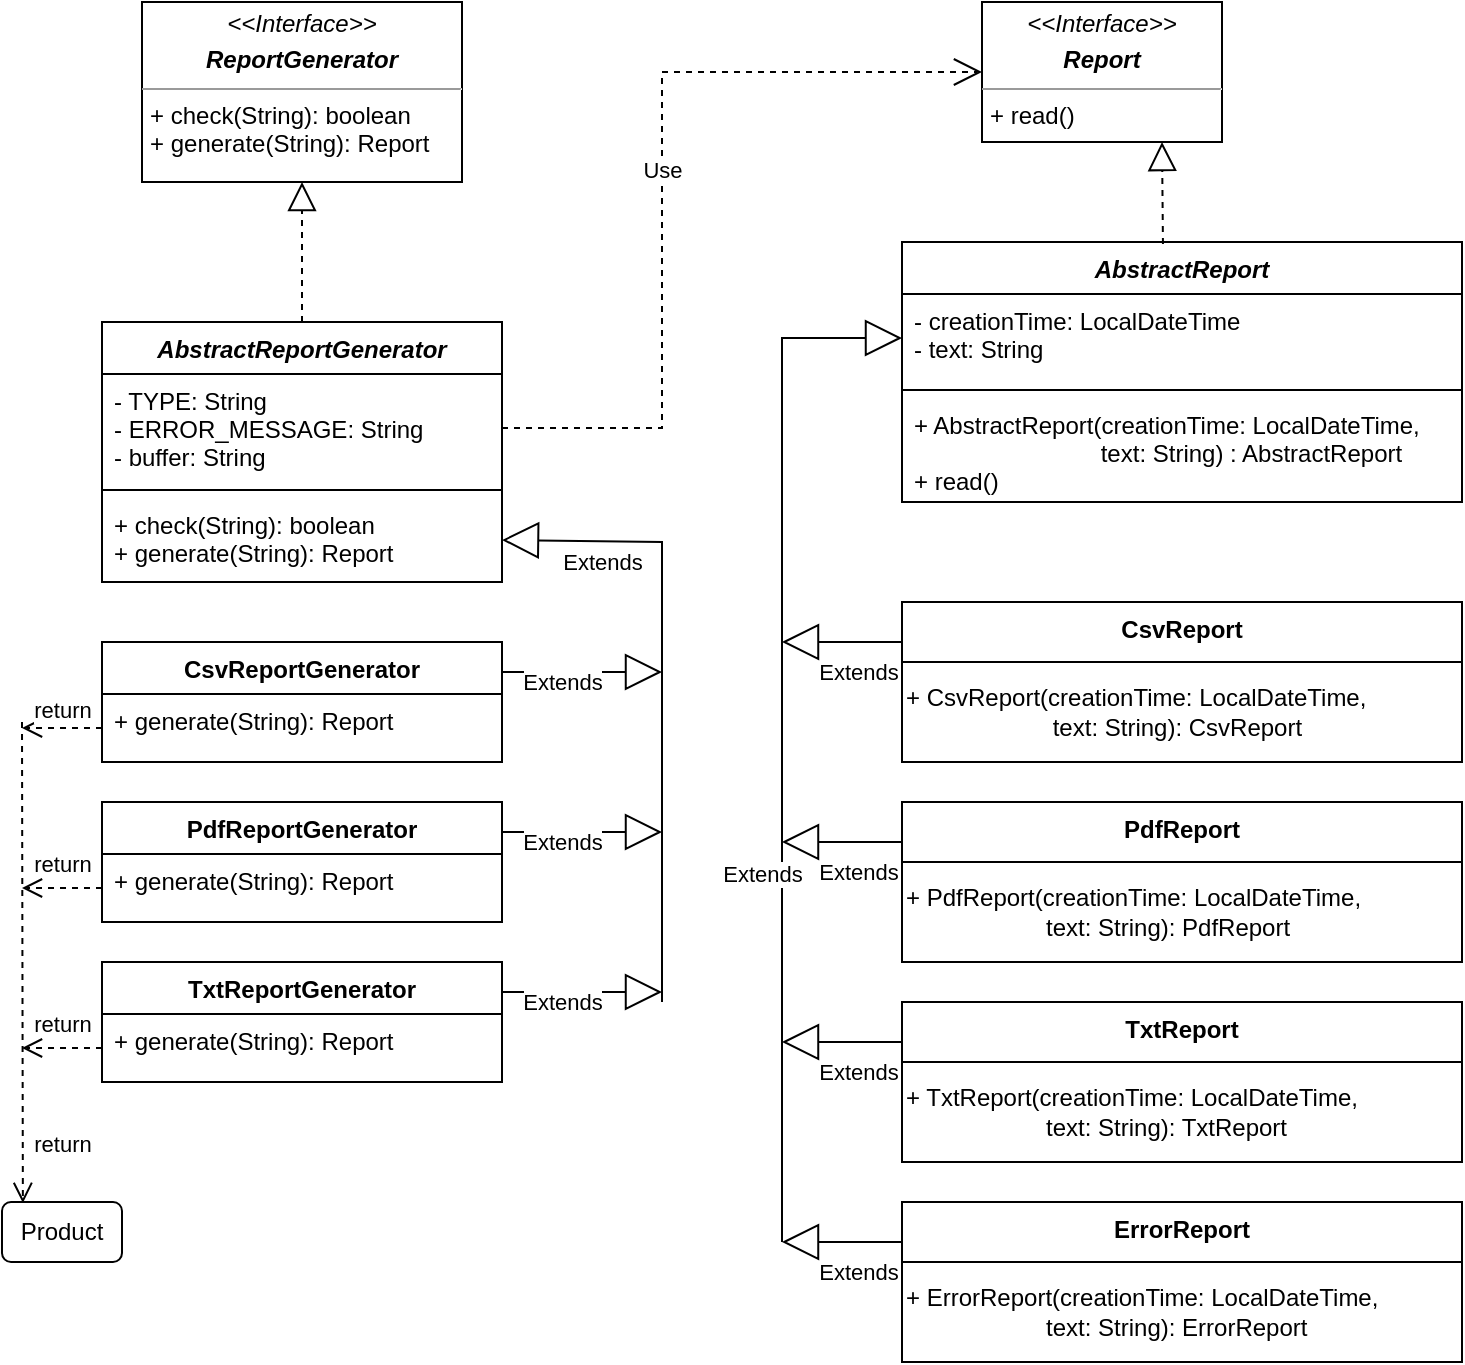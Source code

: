 <mxfile version="20.5.3" type="embed"><diagram id="23iRSUPoRavnBvh4doch" name="Page-1"><mxGraphModel dx="541" dy="700" grid="1" gridSize="10" guides="1" tooltips="1" connect="1" arrows="1" fold="1" page="1" pageScale="1" pageWidth="827" pageHeight="1169" math="0" shadow="0"><root><mxCell id="0"/><mxCell id="1" parent="0"/><mxCell id="55" value="TxtReport" style="swimlane;fontStyle=1;align=center;verticalAlign=top;childLayout=stackLayout;horizontal=1;startSize=30;horizontalStack=0;resizeParent=1;resizeParentMax=0;resizeLast=0;collapsible=1;marginBottom=0;strokeColor=default;swimlaneLine=0;" parent="1" vertex="1"><mxGeometry x="520" y="540" width="280" height="80" as="geometry"/></mxCell><mxCell id="56" value="+ TxtReport(creationTime: LocalDateTime,&lt;br&gt;&lt;span style=&quot;white-space: pre;&quot;&gt;&#9;&lt;/span&gt;&lt;span style=&quot;white-space: pre;&quot;&gt;&#9;&lt;/span&gt;&amp;nbsp; &amp;nbsp; &amp;nbsp;text: String): TxtReport" style="rounded=0;whiteSpace=wrap;html=1;strokeColor=default;align=left;" parent="55" vertex="1"><mxGeometry y="30" width="280" height="50" as="geometry"/></mxCell><mxCell id="2" value="&lt;p style=&quot;margin:0px;margin-top:4px;text-align:center;&quot;&gt;&lt;i&gt;&amp;lt;&amp;lt;Interface&amp;gt;&amp;gt;&lt;/i&gt;&lt;/p&gt;&lt;p style=&quot;margin:0px;margin-top:4px;text-align:center;&quot;&gt;&lt;i&gt;&lt;b&gt;Report&lt;/b&gt;&lt;/i&gt;&lt;/p&gt;&lt;hr size=&quot;1&quot;&gt;&lt;p style=&quot;margin:0px;margin-left:4px;&quot;&gt;+ read()&lt;/p&gt;" style="verticalAlign=top;align=left;overflow=fill;fontSize=12;fontFamily=Helvetica;html=1;" parent="1" vertex="1"><mxGeometry x="560" y="40" width="120" height="70" as="geometry"/></mxCell><mxCell id="3" value="AbstractReport" style="swimlane;fontStyle=3;align=center;verticalAlign=top;childLayout=stackLayout;horizontal=1;startSize=26;horizontalStack=0;resizeParent=1;resizeParentMax=0;resizeLast=0;collapsible=1;marginBottom=0;" parent="1" vertex="1"><mxGeometry x="520" y="160" width="280" height="130" as="geometry"/></mxCell><mxCell id="4" value="- creationTime: LocalDateTime&#10;- text: String" style="text;strokeColor=none;fillColor=none;align=left;verticalAlign=top;spacingLeft=4;spacingRight=4;overflow=hidden;rotatable=0;points=[[0,0.5],[1,0.5]];portConstraint=eastwest;fontColor=default;labelBackgroundColor=none;labelBorderColor=none;" parent="3" vertex="1"><mxGeometry y="26" width="280" height="44" as="geometry"/></mxCell><mxCell id="5" value="" style="line;strokeWidth=1;fillColor=none;align=left;verticalAlign=middle;spacingTop=-1;spacingLeft=3;spacingRight=3;rotatable=0;labelPosition=right;points=[];portConstraint=eastwest;strokeColor=inherit;" parent="3" vertex="1"><mxGeometry y="70" width="280" height="8" as="geometry"/></mxCell><mxCell id="6" value="+ AbstractReport(creationTime: LocalDateTime,&#10;                            text: String) : AbstractReport&#10;+ read()" style="text;strokeColor=none;fillColor=none;align=left;verticalAlign=top;spacingLeft=4;spacingRight=4;overflow=hidden;rotatable=0;points=[[0,0.5],[1,0.5]];portConstraint=eastwest;" parent="3" vertex="1"><mxGeometry y="78" width="280" height="52" as="geometry"/></mxCell><mxCell id="12" value="CsvReport" style="swimlane;fontStyle=1;align=center;verticalAlign=top;childLayout=stackLayout;horizontal=1;startSize=30;horizontalStack=0;resizeParent=1;resizeParentMax=0;resizeLast=0;collapsible=1;marginBottom=0;strokeColor=default;swimlaneLine=0;" parent="1" vertex="1"><mxGeometry x="520" y="340" width="280" height="80" as="geometry"/></mxCell><mxCell id="52" value="+ CsvReport(creationTime: LocalDateTime,&lt;br&gt;&lt;span style=&quot;white-space: pre;&quot;&gt;&#9;&lt;/span&gt;&lt;span style=&quot;white-space: pre;&quot;&gt;&#9;&lt;/span&gt;&amp;nbsp; &amp;nbsp; &amp;nbsp; text: String): CsvReport" style="rounded=0;whiteSpace=wrap;html=1;strokeColor=default;align=left;" parent="12" vertex="1"><mxGeometry y="30" width="280" height="50" as="geometry"/></mxCell><mxCell id="13" value="" style="endArrow=block;dashed=1;endFill=0;endSize=12;html=1;rounded=0;exitX=0.466;exitY=0.008;exitDx=0;exitDy=0;entryX=0.75;entryY=1;entryDx=0;entryDy=0;exitPerimeter=0;" parent="1" source="3" target="2" edge="1"><mxGeometry width="160" relative="1" as="geometry"><mxPoint x="450" y="20" as="sourcePoint"/><mxPoint x="640" y="130" as="targetPoint"/></mxGeometry></mxCell><mxCell id="14" value="Extends" style="endArrow=block;endSize=16;endFill=0;html=1;rounded=0;entryX=0;entryY=0.5;entryDx=0;entryDy=0;" parent="1" target="4" edge="1"><mxGeometry x="-0.281" y="10" width="160" relative="1" as="geometry"><mxPoint x="460" y="660" as="sourcePoint"/><mxPoint x="620" y="270" as="targetPoint"/><Array as="points"><mxPoint x="460" y="208"/></Array><mxPoint as="offset"/></mxGeometry></mxCell><mxCell id="15" value="Extends" style="endArrow=block;endSize=16;endFill=0;html=1;rounded=0;exitX=0;exitY=0.25;exitDx=0;exitDy=0;" parent="1" source="12" edge="1"><mxGeometry x="-0.25" y="15" width="160" relative="1" as="geometry"><mxPoint x="510" y="410" as="sourcePoint"/><mxPoint x="460" y="360" as="targetPoint"/><mxPoint as="offset"/></mxGeometry></mxCell><mxCell id="16" value="Extends" style="endArrow=block;endSize=16;endFill=0;html=1;rounded=0;exitX=0;exitY=0.25;exitDx=0;exitDy=0;" parent="1" source="53" edge="1"><mxGeometry x="-0.249" y="15" width="160" relative="1" as="geometry"><mxPoint x="520" y="464.86" as="sourcePoint"/><mxPoint x="460" y="460" as="targetPoint"/><mxPoint as="offset"/></mxGeometry></mxCell><mxCell id="17" value="Extends" style="endArrow=block;endSize=16;endFill=0;html=1;rounded=0;exitX=0;exitY=0.25;exitDx=0;exitDy=0;" parent="1" source="55" edge="1"><mxGeometry x="-0.249" y="15" width="160" relative="1" as="geometry"><mxPoint x="520" y="514.86" as="sourcePoint"/><mxPoint x="460" y="560" as="targetPoint"/><mxPoint as="offset"/></mxGeometry></mxCell><mxCell id="18" value="&lt;p style=&quot;margin:0px;margin-top:4px;text-align:center;&quot;&gt;&lt;i&gt;&amp;lt;&amp;lt;Interface&amp;gt;&amp;gt;&lt;/i&gt;&lt;/p&gt;&lt;p style=&quot;margin:0px;margin-top:4px;text-align:center;&quot;&gt;&lt;i&gt;&lt;b&gt;ReportGenerator&lt;/b&gt;&lt;/i&gt;&lt;/p&gt;&lt;hr size=&quot;1&quot;&gt;&lt;p style=&quot;margin:0px;margin-left:4px;&quot;&gt;+ check(String): boolean&lt;br&gt;+ generate(String): Report&lt;/p&gt;" style="verticalAlign=top;align=left;overflow=fill;fontSize=12;fontFamily=Helvetica;html=1;" parent="1" vertex="1"><mxGeometry x="140" y="40" width="160" height="90" as="geometry"/></mxCell><mxCell id="19" value="AbstractReportGenerator" style="swimlane;fontStyle=3;align=center;verticalAlign=top;childLayout=stackLayout;horizontal=1;startSize=26;horizontalStack=0;resizeParent=1;resizeParentMax=0;resizeLast=0;collapsible=1;marginBottom=0;" parent="1" vertex="1"><mxGeometry x="120" y="200" width="200" height="130" as="geometry"/></mxCell><mxCell id="20" value="- TYPE: String&#10;- ERROR_MESSAGE: String&#10;- buffer: String" style="text;strokeColor=none;fillColor=none;align=left;verticalAlign=top;spacingLeft=4;spacingRight=4;overflow=hidden;rotatable=0;points=[[0,0.5],[1,0.5]];portConstraint=eastwest;fontStyle=0" parent="19" vertex="1"><mxGeometry y="26" width="200" height="54" as="geometry"/></mxCell><mxCell id="21" value="" style="line;strokeWidth=1;fillColor=none;align=left;verticalAlign=middle;spacingTop=-1;spacingLeft=3;spacingRight=3;rotatable=0;labelPosition=right;points=[];portConstraint=eastwest;strokeColor=inherit;" parent="19" vertex="1"><mxGeometry y="80" width="200" height="8" as="geometry"/></mxCell><mxCell id="22" value="+ check(String): boolean&#10;+ generate(String): Report" style="text;strokeColor=none;fillColor=none;align=left;verticalAlign=top;spacingLeft=4;spacingRight=4;overflow=hidden;rotatable=0;points=[[0,0.5],[1,0.5]];portConstraint=eastwest;" parent="19" vertex="1"><mxGeometry y="88" width="200" height="42" as="geometry"/></mxCell><mxCell id="23" value="" style="endArrow=block;dashed=1;endFill=0;endSize=12;html=1;rounded=0;exitX=0.5;exitY=0;exitDx=0;exitDy=0;entryX=0.5;entryY=1;entryDx=0;entryDy=0;" parent="1" source="19" target="18" edge="1"><mxGeometry width="160" relative="1" as="geometry"><mxPoint x="290" y="300" as="sourcePoint"/><mxPoint x="400" y="160" as="targetPoint"/></mxGeometry></mxCell><mxCell id="24" value="CsvReportGenerator" style="swimlane;fontStyle=1;align=center;verticalAlign=top;childLayout=stackLayout;horizontal=1;startSize=26;horizontalStack=0;resizeParent=1;resizeParentMax=0;resizeLast=0;collapsible=1;marginBottom=0;" parent="1" vertex="1"><mxGeometry x="120" y="360" width="200" height="60" as="geometry"/></mxCell><mxCell id="27" value="+ generate(String): Report" style="text;strokeColor=none;fillColor=none;align=left;verticalAlign=top;spacingLeft=4;spacingRight=4;overflow=hidden;rotatable=0;points=[[0,0.5],[1,0.5]];portConstraint=eastwest;" parent="24" vertex="1"><mxGeometry y="26" width="200" height="34" as="geometry"/></mxCell><mxCell id="28" value="PdfReportGenerator" style="swimlane;fontStyle=1;align=center;verticalAlign=top;childLayout=stackLayout;horizontal=1;startSize=26;horizontalStack=0;resizeParent=1;resizeParentMax=0;resizeLast=0;collapsible=1;marginBottom=0;" parent="1" vertex="1"><mxGeometry x="120" y="440" width="200" height="60" as="geometry"/></mxCell><mxCell id="29" value="+ generate(String): Report" style="text;strokeColor=none;fillColor=none;align=left;verticalAlign=top;spacingLeft=4;spacingRight=4;overflow=hidden;rotatable=0;points=[[0,0.5],[1,0.5]];portConstraint=eastwest;" parent="28" vertex="1"><mxGeometry y="26" width="200" height="34" as="geometry"/></mxCell><mxCell id="30" value="TxtReportGenerator" style="swimlane;fontStyle=1;align=center;verticalAlign=top;childLayout=stackLayout;horizontal=1;startSize=26;horizontalStack=0;resizeParent=1;resizeParentMax=0;resizeLast=0;collapsible=1;marginBottom=0;" parent="1" vertex="1"><mxGeometry x="120" y="520" width="200" height="60" as="geometry"/></mxCell><mxCell id="31" value="+ generate(String): Report" style="text;strokeColor=none;fillColor=none;align=left;verticalAlign=top;spacingLeft=4;spacingRight=4;overflow=hidden;rotatable=0;points=[[0,0.5],[1,0.5]];portConstraint=eastwest;" parent="30" vertex="1"><mxGeometry y="26" width="200" height="34" as="geometry"/></mxCell><mxCell id="32" value="Use" style="endArrow=open;endSize=12;dashed=1;html=1;rounded=0;exitX=1;exitY=0.5;exitDx=0;exitDy=0;entryX=0;entryY=0.5;entryDx=0;entryDy=0;" parent="1" source="20" target="2" edge="1"><mxGeometry width="160" relative="1" as="geometry"><mxPoint x="260" y="420" as="sourcePoint"/><mxPoint x="420" y="420" as="targetPoint"/><Array as="points"><mxPoint x="320" y="253"/><mxPoint x="400" y="253"/><mxPoint x="400" y="75"/></Array></mxGeometry></mxCell><mxCell id="33" value="Extends" style="endArrow=block;endSize=16;endFill=0;html=1;rounded=0;entryX=1;entryY=0.5;entryDx=0;entryDy=0;" parent="1" target="22" edge="1"><mxGeometry x="0.677" y="10" width="160" relative="1" as="geometry"><mxPoint x="400" y="540" as="sourcePoint"/><mxPoint x="450" y="490" as="targetPoint"/><Array as="points"><mxPoint x="400" y="310"/></Array><mxPoint as="offset"/></mxGeometry></mxCell><mxCell id="34" value="Extends" style="endArrow=block;endSize=16;endFill=0;html=1;rounded=0;exitX=1;exitY=0.25;exitDx=0;exitDy=0;" parent="1" source="24" edge="1"><mxGeometry x="-0.25" y="-5" width="160" relative="1" as="geometry"><mxPoint x="260" y="390" as="sourcePoint"/><mxPoint x="400" y="375" as="targetPoint"/><mxPoint as="offset"/></mxGeometry></mxCell><mxCell id="35" value="Extends" style="endArrow=block;endSize=16;endFill=0;html=1;rounded=0;exitX=1;exitY=0.25;exitDx=0;exitDy=0;" parent="1" source="28" edge="1"><mxGeometry x="-0.25" y="-5" width="160" relative="1" as="geometry"><mxPoint x="330" y="385" as="sourcePoint"/><mxPoint x="400" y="455" as="targetPoint"/><mxPoint as="offset"/></mxGeometry></mxCell><mxCell id="36" value="Extends" style="endArrow=block;endSize=16;endFill=0;html=1;rounded=0;exitX=1;exitY=0.25;exitDx=0;exitDy=0;" parent="1" source="30" edge="1"><mxGeometry x="-0.25" y="-5" width="160" relative="1" as="geometry"><mxPoint x="330" y="465" as="sourcePoint"/><mxPoint x="400" y="535" as="targetPoint"/><mxPoint as="offset"/></mxGeometry></mxCell><mxCell id="37" value="return" style="html=1;verticalAlign=bottom;endArrow=open;dashed=1;endSize=8;rounded=0;entryX=0.174;entryY=0.015;entryDx=0;entryDy=0;entryPerimeter=0;" parent="1" target="45" edge="1"><mxGeometry x="0.833" y="20" relative="1" as="geometry"><mxPoint x="80" y="400" as="sourcePoint"/><mxPoint x="100" y="640" as="targetPoint"/><mxPoint as="offset"/></mxGeometry></mxCell><mxCell id="38" value="return" style="html=1;verticalAlign=bottom;endArrow=open;dashed=1;endSize=8;rounded=0;exitX=0;exitY=0.5;exitDx=0;exitDy=0;" parent="1" source="27" edge="1"><mxGeometry relative="1" as="geometry"><mxPoint x="170" y="490" as="sourcePoint"/><mxPoint x="80" y="403" as="targetPoint"/></mxGeometry></mxCell><mxCell id="39" value="return" style="html=1;verticalAlign=bottom;endArrow=open;dashed=1;endSize=8;rounded=0;exitX=0;exitY=0.5;exitDx=0;exitDy=0;" parent="1" source="29" edge="1"><mxGeometry y="-3" relative="1" as="geometry"><mxPoint x="130" y="413" as="sourcePoint"/><mxPoint x="80" y="483" as="targetPoint"/><mxPoint as="offset"/></mxGeometry></mxCell><mxCell id="45" value="Product" style="rounded=1;whiteSpace=wrap;html=1;" parent="1" vertex="1"><mxGeometry x="70" y="640" width="60" height="30" as="geometry"/></mxCell><mxCell id="47" value="return" style="html=1;verticalAlign=bottom;endArrow=open;dashed=1;endSize=8;rounded=0;exitX=0;exitY=0.5;exitDx=0;exitDy=0;" parent="1" source="31" edge="1"><mxGeometry y="-3" relative="1" as="geometry"><mxPoint x="310" y="470" as="sourcePoint"/><mxPoint x="80" y="563" as="targetPoint"/><mxPoint as="offset"/></mxGeometry></mxCell><mxCell id="53" value="PdfReport" style="swimlane;fontStyle=1;align=center;verticalAlign=top;childLayout=stackLayout;horizontal=1;startSize=30;horizontalStack=0;resizeParent=1;resizeParentMax=0;resizeLast=0;collapsible=1;marginBottom=0;strokeColor=default;swimlaneLine=0;" parent="1" vertex="1"><mxGeometry x="520" y="440" width="280" height="80" as="geometry"/></mxCell><mxCell id="54" value="+ PdfReport(creationTime: LocalDateTime,&lt;br&gt;&lt;span style=&quot;white-space: pre;&quot;&gt;&#9;&lt;/span&gt;&lt;span style=&quot;white-space: pre;&quot;&gt;&#9;&lt;/span&gt;&amp;nbsp; &amp;nbsp; &amp;nbsp;text: String): PdfReport" style="rounded=0;whiteSpace=wrap;html=1;strokeColor=default;align=left;" parent="53" vertex="1"><mxGeometry y="30" width="280" height="50" as="geometry"/></mxCell><mxCell id="57" value="ErrorReport" style="swimlane;fontStyle=1;align=center;verticalAlign=top;childLayout=stackLayout;horizontal=1;startSize=30;horizontalStack=0;resizeParent=1;resizeParentMax=0;resizeLast=0;collapsible=1;marginBottom=0;strokeColor=default;swimlaneLine=0;" parent="1" vertex="1"><mxGeometry x="520" y="640" width="280" height="80" as="geometry"/></mxCell><mxCell id="58" value="+ ErrorReport(creationTime: LocalDateTime,&lt;br&gt;&lt;span style=&quot;white-space: pre;&quot;&gt;&#9;&lt;/span&gt;&lt;span style=&quot;white-space: pre;&quot;&gt;&#9;&lt;/span&gt;&amp;nbsp; &amp;nbsp; &amp;nbsp;text: String): ErrorReport" style="rounded=0;whiteSpace=wrap;html=1;strokeColor=default;align=left;" parent="57" vertex="1"><mxGeometry y="30" width="280" height="50" as="geometry"/></mxCell><mxCell id="59" value="Extends" style="endArrow=block;endSize=16;endFill=0;html=1;rounded=0;exitX=0;exitY=0.25;exitDx=0;exitDy=0;" parent="1" source="57" edge="1"><mxGeometry x="-0.249" y="15" width="160" relative="1" as="geometry"><mxPoint x="530.0" y="570" as="sourcePoint"/><mxPoint x="460" y="660" as="targetPoint"/><mxPoint as="offset"/></mxGeometry></mxCell></root></mxGraphModel></diagram></mxfile>
